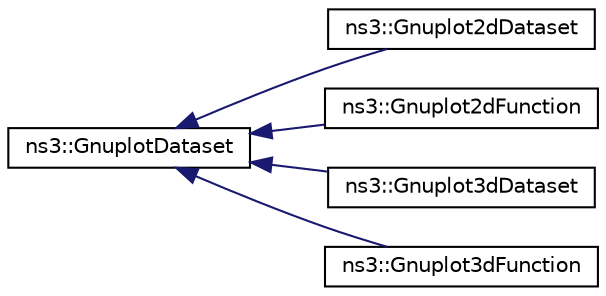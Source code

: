 digraph "Graphical Class Hierarchy"
{
 // LATEX_PDF_SIZE
  edge [fontname="Helvetica",fontsize="10",labelfontname="Helvetica",labelfontsize="10"];
  node [fontname="Helvetica",fontsize="10",shape=record];
  rankdir="LR";
  Node0 [label="ns3::GnuplotDataset",height=0.2,width=0.4,color="black", fillcolor="white", style="filled",URL="$classns3_1_1_gnuplot_dataset.html",tooltip="Abstract class to store a plot line to be used by ns3::Gnuplot."];
  Node0 -> Node1 [dir="back",color="midnightblue",fontsize="10",style="solid",fontname="Helvetica"];
  Node1 [label="ns3::Gnuplot2dDataset",height=0.2,width=0.4,color="black", fillcolor="white", style="filled",URL="$classns3_1_1_gnuplot2d_dataset.html",tooltip="Class to represent a 2D points plot."];
  Node0 -> Node2 [dir="back",color="midnightblue",fontsize="10",style="solid",fontname="Helvetica"];
  Node2 [label="ns3::Gnuplot2dFunction",height=0.2,width=0.4,color="black", fillcolor="white", style="filled",URL="$classns3_1_1_gnuplot2d_function.html",tooltip="Class to represent a 2D function expression plot."];
  Node0 -> Node3 [dir="back",color="midnightblue",fontsize="10",style="solid",fontname="Helvetica"];
  Node3 [label="ns3::Gnuplot3dDataset",height=0.2,width=0.4,color="black", fillcolor="white", style="filled",URL="$classns3_1_1_gnuplot3d_dataset.html",tooltip="Class to represent a 3D points plot."];
  Node0 -> Node4 [dir="back",color="midnightblue",fontsize="10",style="solid",fontname="Helvetica"];
  Node4 [label="ns3::Gnuplot3dFunction",height=0.2,width=0.4,color="black", fillcolor="white", style="filled",URL="$classns3_1_1_gnuplot3d_function.html",tooltip="Class to represent a 3D function expression plot."];
}
